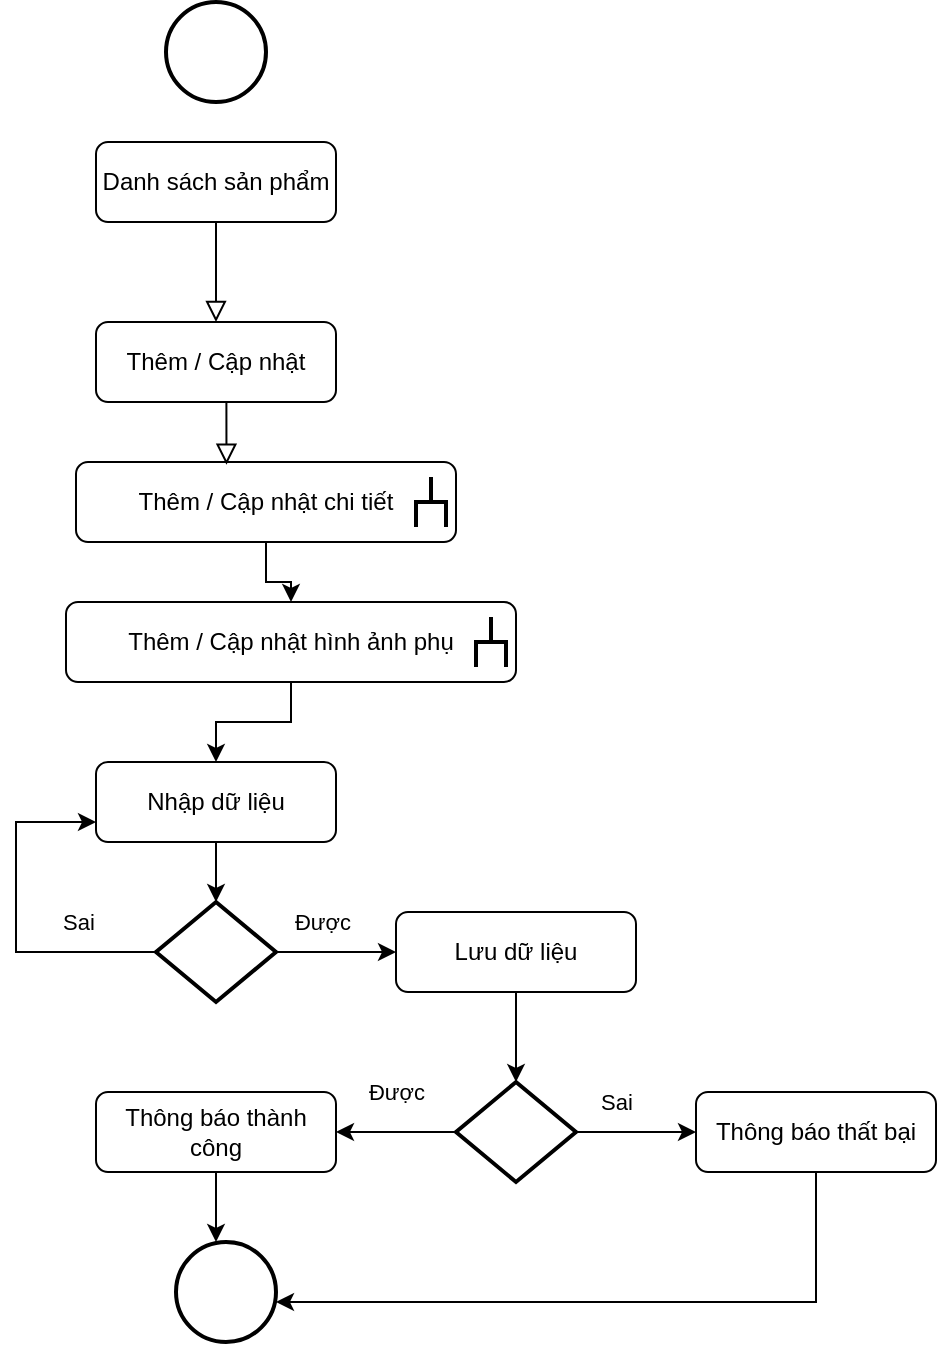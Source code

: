<mxfile version="24.8.8">
  <diagram id="C5RBs43oDa-KdzZeNtuy" name="Page-1">
    <mxGraphModel dx="1035" dy="541" grid="1" gridSize="10" guides="1" tooltips="1" connect="1" arrows="1" fold="1" page="1" pageScale="1" pageWidth="827" pageHeight="1169" math="0" shadow="0">
      <root>
        <mxCell id="WIyWlLk6GJQsqaUBKTNV-0" />
        <mxCell id="WIyWlLk6GJQsqaUBKTNV-1" parent="WIyWlLk6GJQsqaUBKTNV-0" />
        <mxCell id="WIyWlLk6GJQsqaUBKTNV-2" value="" style="rounded=0;html=1;jettySize=auto;orthogonalLoop=1;fontSize=11;endArrow=block;endFill=0;endSize=8;strokeWidth=1;shadow=0;labelBackgroundColor=none;edgeStyle=orthogonalEdgeStyle;" parent="WIyWlLk6GJQsqaUBKTNV-1" source="WIyWlLk6GJQsqaUBKTNV-3" edge="1">
          <mxGeometry relative="1" as="geometry">
            <mxPoint x="220" y="170" as="targetPoint" />
          </mxGeometry>
        </mxCell>
        <mxCell id="WIyWlLk6GJQsqaUBKTNV-3" value="Danh sách sản phẩm" style="rounded=1;whiteSpace=wrap;html=1;fontSize=12;glass=0;strokeWidth=1;shadow=0;" parent="WIyWlLk6GJQsqaUBKTNV-1" vertex="1">
          <mxGeometry x="160" y="80" width="120" height="40" as="geometry" />
        </mxCell>
        <mxCell id="WVRx9_T9G_QB8B0b3lgI-0" value="" style="strokeWidth=2;html=1;shape=mxgraph.flowchart.start_2;whiteSpace=wrap;" vertex="1" parent="WIyWlLk6GJQsqaUBKTNV-1">
          <mxGeometry x="195" y="10" width="50" height="50" as="geometry" />
        </mxCell>
        <mxCell id="WVRx9_T9G_QB8B0b3lgI-1" value="Thêm / Cập nhật" style="rounded=1;whiteSpace=wrap;html=1;fontSize=12;glass=0;strokeWidth=1;shadow=0;" vertex="1" parent="WIyWlLk6GJQsqaUBKTNV-1">
          <mxGeometry x="160" y="170" width="120" height="40" as="geometry" />
        </mxCell>
        <mxCell id="WVRx9_T9G_QB8B0b3lgI-7" value="" style="edgeStyle=orthogonalEdgeStyle;rounded=0;orthogonalLoop=1;jettySize=auto;html=1;entryX=0;entryY=0.75;entryDx=0;entryDy=0;" edge="1" parent="WIyWlLk6GJQsqaUBKTNV-1" source="WVRx9_T9G_QB8B0b3lgI-2" target="WVRx9_T9G_QB8B0b3lgI-3">
          <mxGeometry relative="1" as="geometry">
            <mxPoint x="120" y="420" as="targetPoint" />
            <Array as="points">
              <mxPoint x="120" y="485" />
              <mxPoint x="120" y="420" />
            </Array>
          </mxGeometry>
        </mxCell>
        <mxCell id="WVRx9_T9G_QB8B0b3lgI-18" value="Sai" style="edgeLabel;html=1;align=center;verticalAlign=middle;resizable=0;points=[];" vertex="1" connectable="0" parent="WVRx9_T9G_QB8B0b3lgI-7">
          <mxGeometry x="-0.554" y="-1" relative="1" as="geometry">
            <mxPoint y="-14" as="offset" />
          </mxGeometry>
        </mxCell>
        <mxCell id="WVRx9_T9G_QB8B0b3lgI-11" value="" style="edgeStyle=orthogonalEdgeStyle;rounded=0;orthogonalLoop=1;jettySize=auto;html=1;" edge="1" parent="WIyWlLk6GJQsqaUBKTNV-1" source="WVRx9_T9G_QB8B0b3lgI-2" target="WVRx9_T9G_QB8B0b3lgI-10">
          <mxGeometry relative="1" as="geometry" />
        </mxCell>
        <mxCell id="WVRx9_T9G_QB8B0b3lgI-12" value="Được" style="edgeLabel;html=1;align=center;verticalAlign=middle;resizable=0;points=[];" vertex="1" connectable="0" parent="WVRx9_T9G_QB8B0b3lgI-11">
          <mxGeometry x="-0.233" y="4" relative="1" as="geometry">
            <mxPoint y="-11" as="offset" />
          </mxGeometry>
        </mxCell>
        <mxCell id="WVRx9_T9G_QB8B0b3lgI-2" value="" style="strokeWidth=2;html=1;shape=mxgraph.flowchart.decision;whiteSpace=wrap;" vertex="1" parent="WIyWlLk6GJQsqaUBKTNV-1">
          <mxGeometry x="190" y="460" width="60" height="50" as="geometry" />
        </mxCell>
        <mxCell id="WVRx9_T9G_QB8B0b3lgI-4" value="" style="edgeStyle=orthogonalEdgeStyle;rounded=0;orthogonalLoop=1;jettySize=auto;html=1;" edge="1" parent="WIyWlLk6GJQsqaUBKTNV-1" source="WVRx9_T9G_QB8B0b3lgI-3" target="WVRx9_T9G_QB8B0b3lgI-2">
          <mxGeometry relative="1" as="geometry" />
        </mxCell>
        <mxCell id="WVRx9_T9G_QB8B0b3lgI-3" value="Nhập dữ liệu" style="rounded=1;whiteSpace=wrap;html=1;fontSize=12;glass=0;strokeWidth=1;shadow=0;" vertex="1" parent="WIyWlLk6GJQsqaUBKTNV-1">
          <mxGeometry x="160" y="390" width="120" height="40" as="geometry" />
        </mxCell>
        <mxCell id="WVRx9_T9G_QB8B0b3lgI-14" value="" style="edgeStyle=orthogonalEdgeStyle;rounded=0;orthogonalLoop=1;jettySize=auto;html=1;" edge="1" parent="WIyWlLk6GJQsqaUBKTNV-1" source="WVRx9_T9G_QB8B0b3lgI-10" target="WVRx9_T9G_QB8B0b3lgI-13">
          <mxGeometry relative="1" as="geometry" />
        </mxCell>
        <mxCell id="WVRx9_T9G_QB8B0b3lgI-10" value="Lưu dữ liệu" style="rounded=1;whiteSpace=wrap;html=1;fontSize=12;glass=0;strokeWidth=1;shadow=0;" vertex="1" parent="WIyWlLk6GJQsqaUBKTNV-1">
          <mxGeometry x="310" y="465" width="120" height="40" as="geometry" />
        </mxCell>
        <mxCell id="WVRx9_T9G_QB8B0b3lgI-17" value="" style="edgeStyle=orthogonalEdgeStyle;rounded=0;orthogonalLoop=1;jettySize=auto;html=1;" edge="1" parent="WIyWlLk6GJQsqaUBKTNV-1" source="WVRx9_T9G_QB8B0b3lgI-13" target="WVRx9_T9G_QB8B0b3lgI-16">
          <mxGeometry relative="1" as="geometry" />
        </mxCell>
        <mxCell id="WVRx9_T9G_QB8B0b3lgI-22" value="Được" style="edgeLabel;html=1;align=center;verticalAlign=middle;resizable=0;points=[];" vertex="1" connectable="0" parent="WVRx9_T9G_QB8B0b3lgI-17">
          <mxGeometry x="-0.126" relative="1" as="geometry">
            <mxPoint x="-4" y="-20" as="offset" />
          </mxGeometry>
        </mxCell>
        <mxCell id="WVRx9_T9G_QB8B0b3lgI-25" value="" style="edgeStyle=orthogonalEdgeStyle;rounded=0;orthogonalLoop=1;jettySize=auto;html=1;" edge="1" parent="WIyWlLk6GJQsqaUBKTNV-1" source="WVRx9_T9G_QB8B0b3lgI-13">
          <mxGeometry relative="1" as="geometry">
            <mxPoint x="460" y="575" as="targetPoint" />
          </mxGeometry>
        </mxCell>
        <mxCell id="WVRx9_T9G_QB8B0b3lgI-13" value="" style="strokeWidth=2;html=1;shape=mxgraph.flowchart.decision;whiteSpace=wrap;" vertex="1" parent="WIyWlLk6GJQsqaUBKTNV-1">
          <mxGeometry x="340" y="550" width="60" height="50" as="geometry" />
        </mxCell>
        <mxCell id="WVRx9_T9G_QB8B0b3lgI-20" value="" style="edgeStyle=orthogonalEdgeStyle;rounded=0;orthogonalLoop=1;jettySize=auto;html=1;" edge="1" parent="WIyWlLk6GJQsqaUBKTNV-1" source="WVRx9_T9G_QB8B0b3lgI-16">
          <mxGeometry relative="1" as="geometry">
            <mxPoint x="220" y="630" as="targetPoint" />
          </mxGeometry>
        </mxCell>
        <mxCell id="WVRx9_T9G_QB8B0b3lgI-16" value="Thông báo thành công" style="rounded=1;whiteSpace=wrap;html=1;fontSize=12;glass=0;strokeWidth=1;shadow=0;" vertex="1" parent="WIyWlLk6GJQsqaUBKTNV-1">
          <mxGeometry x="160" y="555" width="120" height="40" as="geometry" />
        </mxCell>
        <mxCell id="WVRx9_T9G_QB8B0b3lgI-19" value="" style="strokeWidth=2;html=1;shape=mxgraph.flowchart.start_2;whiteSpace=wrap;" vertex="1" parent="WIyWlLk6GJQsqaUBKTNV-1">
          <mxGeometry x="200" y="630" width="50" height="50" as="geometry" />
        </mxCell>
        <mxCell id="WVRx9_T9G_QB8B0b3lgI-23" value="Sai" style="edgeLabel;html=1;align=center;verticalAlign=middle;resizable=0;points=[];" vertex="1" connectable="0" parent="WIyWlLk6GJQsqaUBKTNV-1">
          <mxGeometry x="419.996" y="560" as="geometry" />
        </mxCell>
        <mxCell id="WVRx9_T9G_QB8B0b3lgI-24" value="Thông báo thất bại" style="rounded=1;whiteSpace=wrap;html=1;fontSize=12;glass=0;strokeWidth=1;shadow=0;" vertex="1" parent="WIyWlLk6GJQsqaUBKTNV-1">
          <mxGeometry x="460" y="555" width="120" height="40" as="geometry" />
        </mxCell>
        <mxCell id="WVRx9_T9G_QB8B0b3lgI-26" value="" style="edgeStyle=orthogonalEdgeStyle;rounded=0;orthogonalLoop=1;jettySize=auto;html=1;exitX=0.5;exitY=1;exitDx=0;exitDy=0;" edge="1" parent="WIyWlLk6GJQsqaUBKTNV-1">
          <mxGeometry relative="1" as="geometry">
            <mxPoint x="520" y="595" as="sourcePoint" />
            <mxPoint x="250" y="660" as="targetPoint" />
            <Array as="points">
              <mxPoint x="520" y="660" />
            </Array>
          </mxGeometry>
        </mxCell>
        <mxCell id="WVRx9_T9G_QB8B0b3lgI-35" value="" style="edgeStyle=orthogonalEdgeStyle;rounded=0;orthogonalLoop=1;jettySize=auto;html=1;" edge="1" parent="WIyWlLk6GJQsqaUBKTNV-1" source="WVRx9_T9G_QB8B0b3lgI-28" target="WVRx9_T9G_QB8B0b3lgI-34">
          <mxGeometry relative="1" as="geometry" />
        </mxCell>
        <mxCell id="WVRx9_T9G_QB8B0b3lgI-28" value="Thêm / Cập nhật chi tiết" style="rounded=1;whiteSpace=wrap;html=1;fontSize=12;glass=0;strokeWidth=1;shadow=0;" vertex="1" parent="WIyWlLk6GJQsqaUBKTNV-1">
          <mxGeometry x="150" y="240" width="190" height="40" as="geometry" />
        </mxCell>
        <mxCell id="WVRx9_T9G_QB8B0b3lgI-29" value="" style="rounded=0;html=1;jettySize=auto;orthogonalLoop=1;fontSize=11;endArrow=block;endFill=0;endSize=8;strokeWidth=1;shadow=0;labelBackgroundColor=none;edgeStyle=orthogonalEdgeStyle;exitX=0.5;exitY=1;exitDx=0;exitDy=0;entryX=0.396;entryY=0.034;entryDx=0;entryDy=0;entryPerimeter=0;" edge="1" parent="WIyWlLk6GJQsqaUBKTNV-1" source="WVRx9_T9G_QB8B0b3lgI-1" target="WVRx9_T9G_QB8B0b3lgI-28">
          <mxGeometry relative="1" as="geometry">
            <mxPoint x="230" y="130" as="sourcePoint" />
            <mxPoint x="230" y="180" as="targetPoint" />
          </mxGeometry>
        </mxCell>
        <mxCell id="WVRx9_T9G_QB8B0b3lgI-30" value="" style="strokeWidth=2;html=1;shape=mxgraph.flowchart.annotation_2;align=left;labelPosition=right;pointerEvents=1;direction=south;" vertex="1" parent="WIyWlLk6GJQsqaUBKTNV-1">
          <mxGeometry x="320" y="247.5" width="15" height="25" as="geometry" />
        </mxCell>
        <mxCell id="WVRx9_T9G_QB8B0b3lgI-36" value="" style="edgeStyle=orthogonalEdgeStyle;rounded=0;orthogonalLoop=1;jettySize=auto;html=1;" edge="1" parent="WIyWlLk6GJQsqaUBKTNV-1" source="WVRx9_T9G_QB8B0b3lgI-34" target="WVRx9_T9G_QB8B0b3lgI-3">
          <mxGeometry relative="1" as="geometry" />
        </mxCell>
        <mxCell id="WVRx9_T9G_QB8B0b3lgI-34" value="Thêm / Cập nhật hình ảnh phụ" style="rounded=1;whiteSpace=wrap;html=1;fontSize=12;glass=0;strokeWidth=1;shadow=0;" vertex="1" parent="WIyWlLk6GJQsqaUBKTNV-1">
          <mxGeometry x="145" y="310" width="225" height="40" as="geometry" />
        </mxCell>
        <mxCell id="WVRx9_T9G_QB8B0b3lgI-37" value="" style="strokeWidth=2;html=1;shape=mxgraph.flowchart.annotation_2;align=left;labelPosition=right;pointerEvents=1;direction=south;" vertex="1" parent="WIyWlLk6GJQsqaUBKTNV-1">
          <mxGeometry x="350" y="317.5" width="15" height="25" as="geometry" />
        </mxCell>
      </root>
    </mxGraphModel>
  </diagram>
</mxfile>
